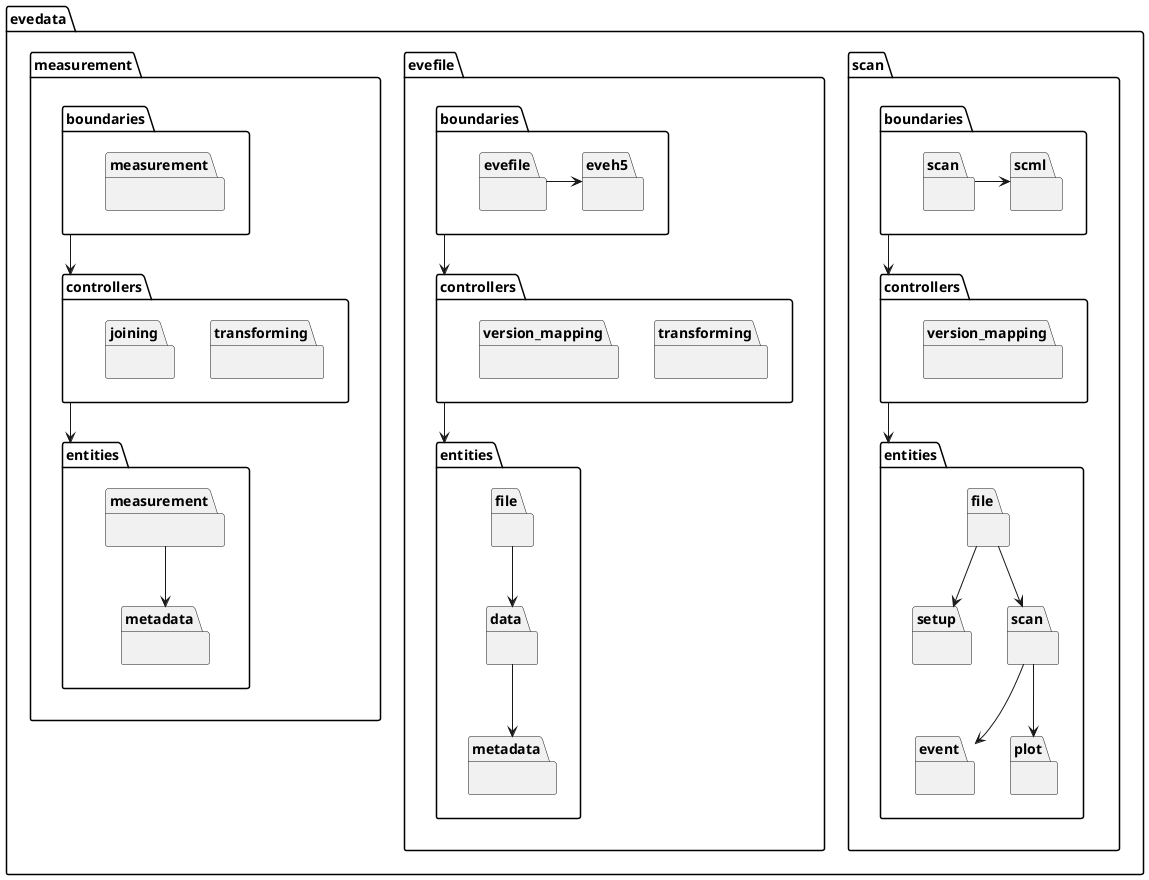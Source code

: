 @startuml
'skinparam dpi 150

package evedata {
    package evedata.scan {
        package evedata.scan.boundaries {
            package scan {}
            package scml {}
            scan -> scml
        }
        package evedata.scan.controllers {
            package version_mapping {}
        }
        package evedata.scan.entities {
            package file {
            }
            package setup {
            }
            package scan {
            }
            package event {
            }
            package plot {
            }

            file -down-> setup
            file -down-> scan
            scan -down-> event
            scan -down-> plot
        }
        evedata.scan.boundaries --> evedata.scan.controllers
        evedata.scan.controllers --> evedata.scan.entities
    }

    package evedata.evefile {
        package evedata.evefile.boundaries {
            package evefile {}
            package eveh5 {}
            evefile -> eveh5
        }
        package evedata.evefile.controllers {
            package transforming {}
            package version_mapping {}
        }
        package evedata.evefile.entities {
            package evedata.evefile.entities.file {
            }
            package evedata.evefile.entities.data {
            }
            package evedata.evefile.entities.metadata {
            }
            file -down-> data
            data -down-> metadata

        }
        evedata.evefile.boundaries --> evedata.evefile.controllers
        evedata.evefile.controllers --> evedata.evefile.entities
    }

    package evedata.measurement {
        package evedata.measurement.boundaries {
            package measurement {}
        }
        package evedata.measurement.controllers {
            package transforming {}
            package joining {}
        }
        package evedata.measurement.entities {
            package measurement {}
            package metadata {}
            measurement -down-> metadata
        }

        evedata.measurement.boundaries --> evedata.measurement.controllers
        evedata.measurement.controllers --> evedata.measurement.entities
    }
}

@enduml
